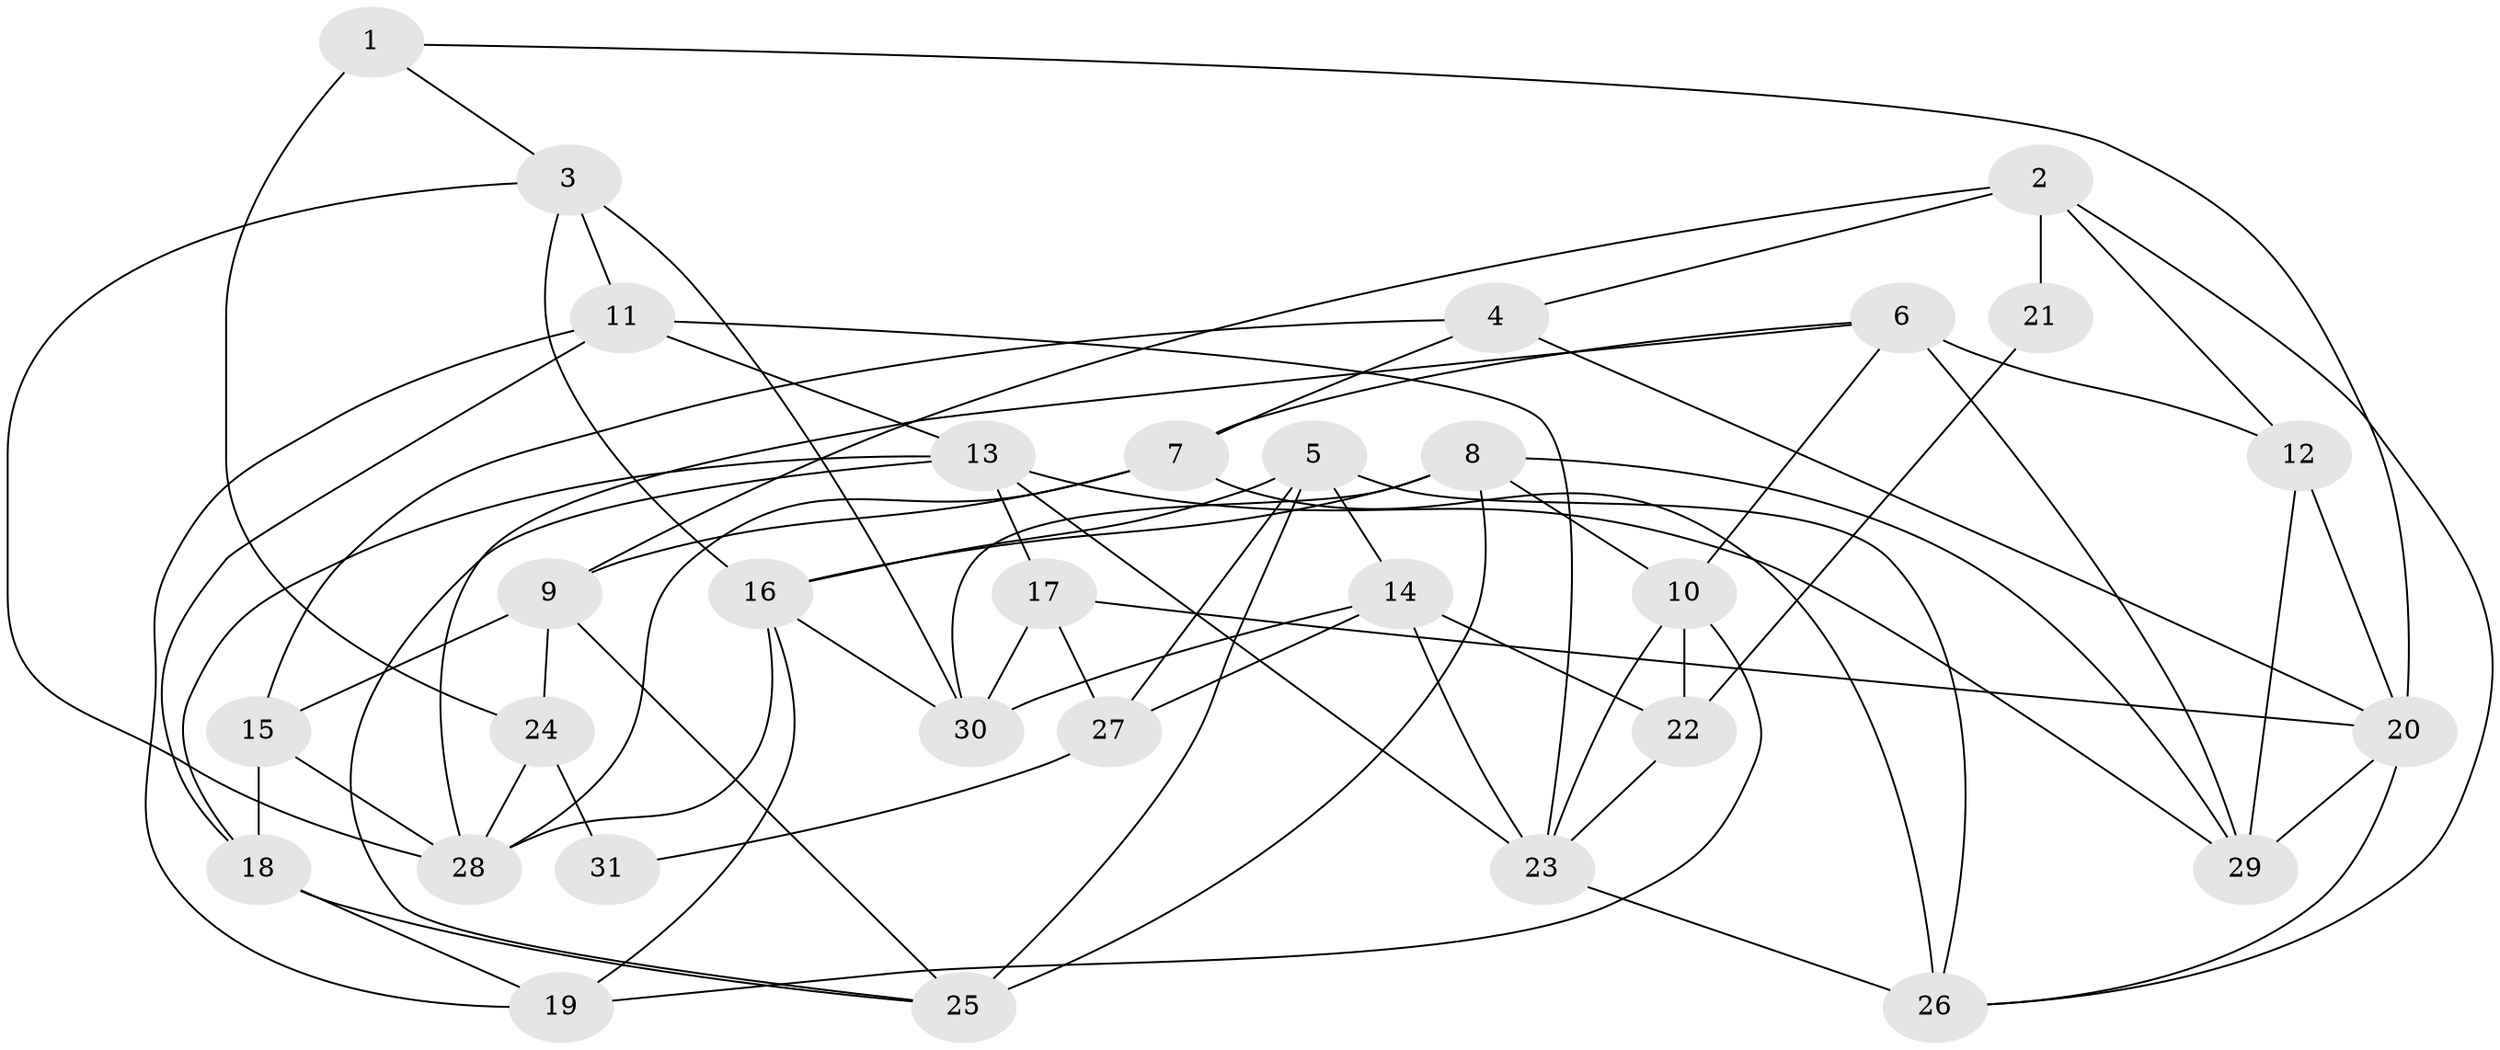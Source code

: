 // original degree distribution, {4: 1.0}
// Generated by graph-tools (version 1.1) at 2025/02/03/09/25 03:02:55]
// undirected, 31 vertices, 72 edges
graph export_dot {
graph [start="1"]
  node [color=gray90,style=filled];
  1;
  2;
  3;
  4;
  5;
  6;
  7;
  8;
  9;
  10;
  11;
  12;
  13;
  14;
  15;
  16;
  17;
  18;
  19;
  20;
  21;
  22;
  23;
  24;
  25;
  26;
  27;
  28;
  29;
  30;
  31;
  1 -- 3 [weight=1.0];
  1 -- 20 [weight=1.0];
  1 -- 24 [weight=2.0];
  2 -- 4 [weight=1.0];
  2 -- 9 [weight=1.0];
  2 -- 12 [weight=1.0];
  2 -- 21 [weight=2.0];
  2 -- 26 [weight=1.0];
  3 -- 11 [weight=2.0];
  3 -- 16 [weight=1.0];
  3 -- 28 [weight=1.0];
  3 -- 30 [weight=1.0];
  4 -- 7 [weight=1.0];
  4 -- 15 [weight=1.0];
  4 -- 20 [weight=1.0];
  5 -- 14 [weight=1.0];
  5 -- 16 [weight=1.0];
  5 -- 25 [weight=2.0];
  5 -- 26 [weight=1.0];
  5 -- 27 [weight=1.0];
  6 -- 7 [weight=1.0];
  6 -- 10 [weight=1.0];
  6 -- 12 [weight=2.0];
  6 -- 28 [weight=1.0];
  6 -- 29 [weight=1.0];
  7 -- 9 [weight=1.0];
  7 -- 26 [weight=2.0];
  7 -- 28 [weight=1.0];
  8 -- 10 [weight=2.0];
  8 -- 16 [weight=1.0];
  8 -- 25 [weight=1.0];
  8 -- 29 [weight=1.0];
  8 -- 30 [weight=1.0];
  9 -- 15 [weight=2.0];
  9 -- 24 [weight=1.0];
  9 -- 25 [weight=1.0];
  10 -- 19 [weight=1.0];
  10 -- 22 [weight=1.0];
  10 -- 23 [weight=1.0];
  11 -- 13 [weight=1.0];
  11 -- 18 [weight=1.0];
  11 -- 19 [weight=1.0];
  11 -- 23 [weight=1.0];
  12 -- 20 [weight=1.0];
  12 -- 29 [weight=2.0];
  13 -- 17 [weight=1.0];
  13 -- 18 [weight=1.0];
  13 -- 23 [weight=1.0];
  13 -- 25 [weight=1.0];
  13 -- 29 [weight=1.0];
  14 -- 22 [weight=2.0];
  14 -- 23 [weight=1.0];
  14 -- 27 [weight=1.0];
  14 -- 30 [weight=1.0];
  15 -- 18 [weight=2.0];
  15 -- 28 [weight=1.0];
  16 -- 19 [weight=1.0];
  16 -- 28 [weight=1.0];
  16 -- 30 [weight=1.0];
  17 -- 20 [weight=1.0];
  17 -- 27 [weight=2.0];
  17 -- 30 [weight=2.0];
  18 -- 19 [weight=1.0];
  18 -- 25 [weight=1.0];
  20 -- 26 [weight=1.0];
  20 -- 29 [weight=1.0];
  21 -- 22 [weight=2.0];
  22 -- 23 [weight=1.0];
  23 -- 26 [weight=1.0];
  24 -- 28 [weight=1.0];
  24 -- 31 [weight=2.0];
  27 -- 31 [weight=2.0];
}
